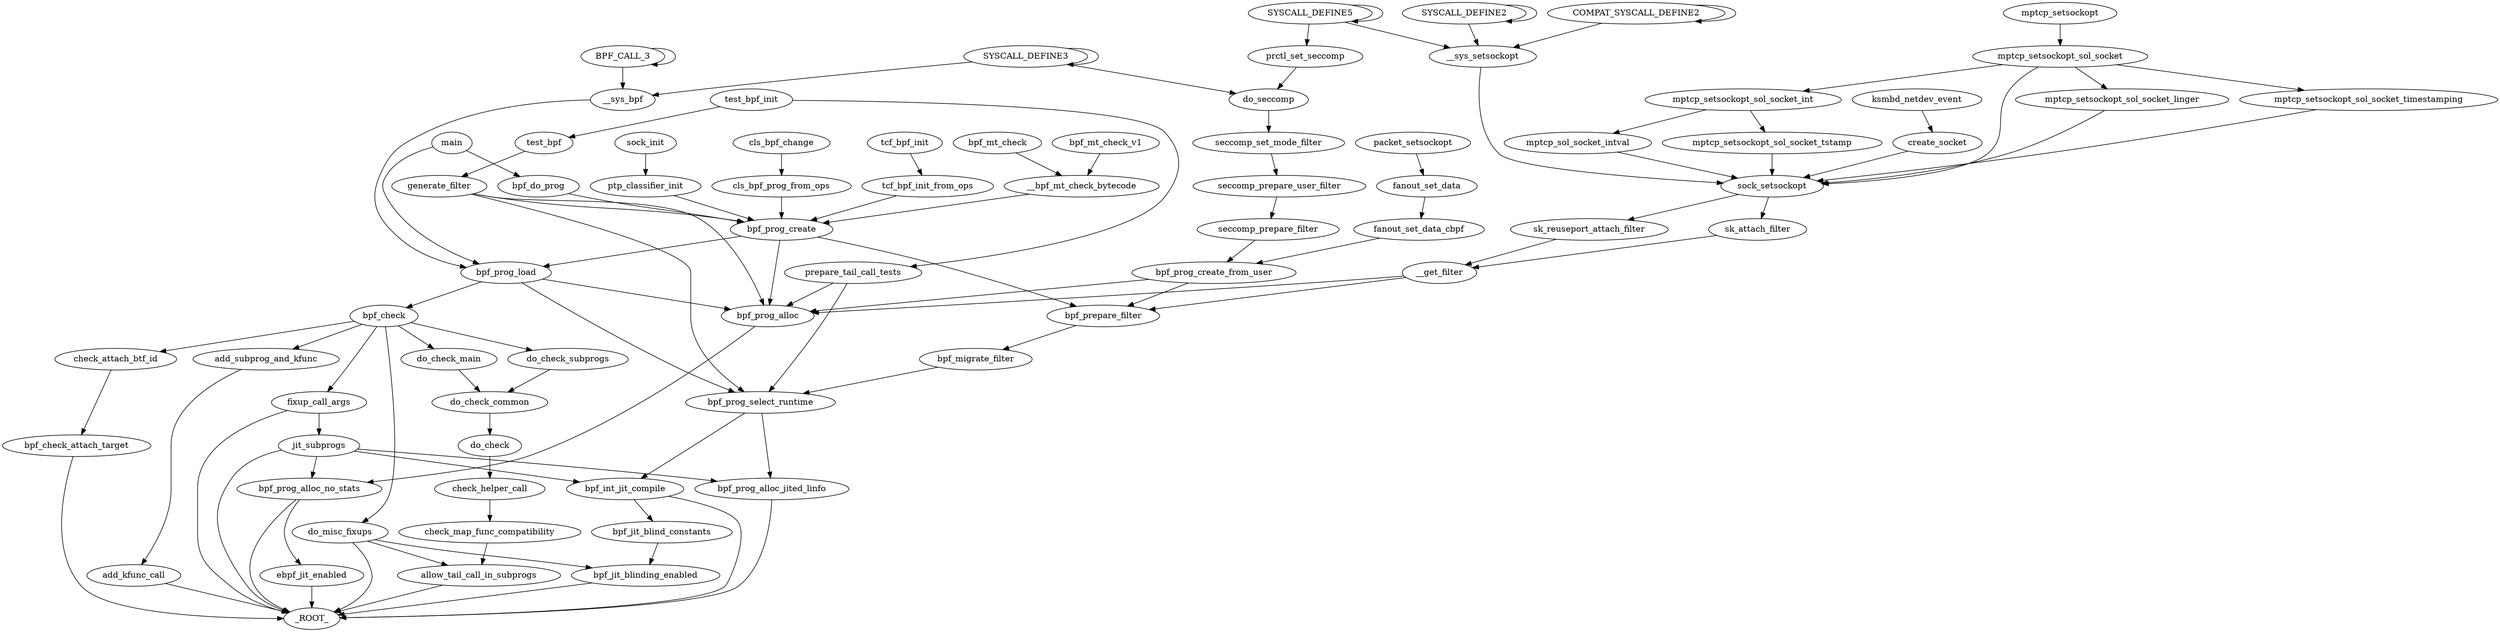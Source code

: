 digraph "/home/cendes/Documents/masters_thesis/ocloz/knob_graph_search/./bpf_jit_enable.dot" {
	 fixup_call_args -> _ROOT_
	 bpf_check -> fixup_call_args
	 do_misc_fixups -> _ROOT_
	 bpf_check -> do_misc_fixups
	 allow_tail_call_in_subprogs -> _ROOT_
	 do_misc_fixups -> allow_tail_call_in_subprogs
	 check_map_func_compatibility -> allow_tail_call_in_subprogs
	 bpf_check_attach_target -> _ROOT_
	 check_attach_btf_id -> bpf_check_attach_target
	 add_kfunc_call -> _ROOT_
	 add_subprog_and_kfunc -> add_kfunc_call
	 bpf_jit_blinding_enabled -> _ROOT_
	 do_misc_fixups -> bpf_jit_blinding_enabled
	 bpf_jit_blind_constants -> bpf_jit_blinding_enabled
	 jit_subprogs -> _ROOT_
	 fixup_call_args -> jit_subprogs
	 bpf_prog_alloc_jited_linfo -> _ROOT_
	 bpf_prog_select_runtime -> bpf_prog_alloc_jited_linfo
	 jit_subprogs -> bpf_prog_alloc_jited_linfo
	 bpf_prog_alloc_no_stats -> _ROOT_
	 jit_subprogs -> bpf_prog_alloc_no_stats
	 bpf_prog_alloc -> bpf_prog_alloc_no_stats
	 ebpf_jit_enabled -> _ROOT_
	 bpf_prog_alloc_no_stats -> ebpf_jit_enabled
	 bpf_int_jit_compile -> _ROOT_
	 bpf_prog_select_runtime -> bpf_int_jit_compile
	 jit_subprogs -> bpf_int_jit_compile
	 bpf_int_jit_compile -> bpf_jit_blind_constants
	 bpf_check -> add_subprog_and_kfunc
	 bpf_prog_load -> bpf_check
	 bpf_check -> check_attach_btf_id
	 check_helper_call -> check_map_func_compatibility
	 do_check -> check_helper_call
	 do_check_common -> do_check
	 do_check_main -> do_check_common
	 do_check_subprogs -> do_check_common
	 bpf_check -> do_check_subprogs
	 bpf_check -> do_check_main
	 main -> bpf_prog_load
	 bpf_prog_create -> bpf_prog_load
	 __sys_bpf -> bpf_prog_load
	 bpf_migrate_filter -> bpf_prog_select_runtime
	 prepare_tail_call_tests -> bpf_prog_select_runtime
	 generate_filter -> bpf_prog_select_runtime
	 bpf_prog_load -> bpf_prog_select_runtime
	 test_bpf -> generate_filter
	 test_bpf_init -> prepare_tail_call_tests
	 bpf_prepare_filter -> bpf_migrate_filter
	 __get_filter -> bpf_prepare_filter
	 bpf_prog_create_from_user -> bpf_prepare_filter
	 bpf_prog_create -> bpf_prepare_filter
	 cls_bpf_prog_from_ops -> bpf_prog_create
	 bpf_do_prog -> bpf_prog_create
	 tcf_bpf_init_from_ops -> bpf_prog_create
	 __bpf_mt_check_bytecode -> bpf_prog_create
	 ptp_classifier_init -> bpf_prog_create
	 generate_filter -> bpf_prog_create
	 fanout_set_data_cbpf -> bpf_prog_create_from_user
	 seccomp_prepare_filter -> bpf_prog_create_from_user
	 sk_reuseport_attach_filter -> __get_filter
	 sk_attach_filter -> __get_filter
	 __get_filter -> bpf_prog_alloc
	 bpf_prog_create_from_user -> bpf_prog_alloc
	 prepare_tail_call_tests -> bpf_prog_alloc
	 generate_filter -> bpf_prog_alloc
	 bpf_prog_create -> bpf_prog_alloc
	 bpf_prog_load -> bpf_prog_alloc
	 BPF_CALL_3 -> __sys_bpf
	 SYSCALL_DEFINE3 -> __sys_bpf
	 SYSCALL_DEFINE3 -> SYSCALL_DEFINE3
	 BPF_CALL_3 -> BPF_CALL_3
	 test_bpf_init -> test_bpf
	 sock_init -> ptp_classifier_init
	 bpf_mt_check_v1 -> __bpf_mt_check_bytecode
	 bpf_mt_check -> __bpf_mt_check_bytecode
	 tcf_bpf_init -> tcf_bpf_init_from_ops
	 cls_bpf_change -> cls_bpf_prog_from_ops
	 main -> bpf_do_prog
	 seccomp_prepare_user_filter -> seccomp_prepare_filter
	 seccomp_set_mode_filter -> seccomp_prepare_user_filter
	 do_seccomp -> seccomp_set_mode_filter
	 prctl_set_seccomp -> do_seccomp
	 SYSCALL_DEFINE3 -> do_seccomp
	 SYSCALL_DEFINE5 -> prctl_set_seccomp
	 SYSCALL_DEFINE5 -> SYSCALL_DEFINE5
	 fanout_set_data -> fanout_set_data_cbpf
	 packet_setsockopt -> fanout_set_data
	 sock_setsockopt -> sk_attach_filter
	 __sys_setsockopt -> sock_setsockopt
	 mptcp_setsockopt_sol_socket_linger -> sock_setsockopt
	 mptcp_setsockopt_sol_socket -> sock_setsockopt
	 mptcp_setsockopt_sol_socket_timestamping -> sock_setsockopt
	 mptcp_setsockopt_sol_socket_tstamp -> sock_setsockopt
	 mptcp_sol_socket_intval -> sock_setsockopt
	 create_socket -> sock_setsockopt
	 ksmbd_netdev_event -> create_socket
	 mptcp_setsockopt_sol_socket_int -> mptcp_sol_socket_intval
	 mptcp_setsockopt_sol_socket -> mptcp_setsockopt_sol_socket_int
	 mptcp_setsockopt -> mptcp_setsockopt_sol_socket
	 mptcp_setsockopt_sol_socket_int -> mptcp_setsockopt_sol_socket_tstamp
	 mptcp_setsockopt_sol_socket -> mptcp_setsockopt_sol_socket_timestamping
	 mptcp_setsockopt_sol_socket -> mptcp_setsockopt_sol_socket_linger
	 SYSCALL_DEFINE2 -> __sys_setsockopt
	 SYSCALL_DEFINE5 -> __sys_setsockopt
	 COMPAT_SYSCALL_DEFINE2 -> __sys_setsockopt
	 COMPAT_SYSCALL_DEFINE2 -> COMPAT_SYSCALL_DEFINE2
	 SYSCALL_DEFINE2 -> SYSCALL_DEFINE2
	 sock_setsockopt -> sk_reuseport_attach_filter
}
